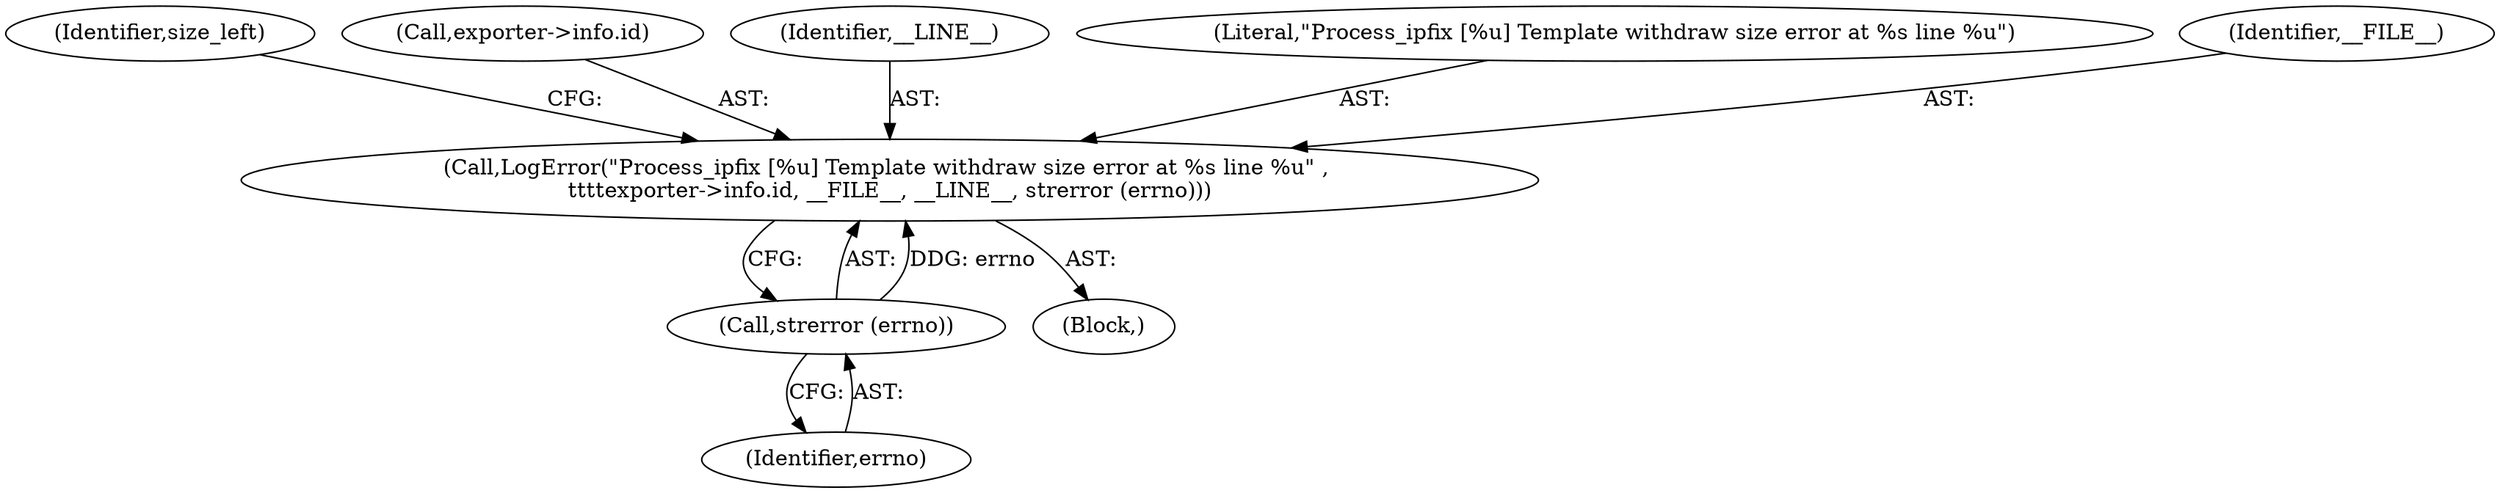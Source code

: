 digraph "0_nfdump_3b006ededaf351f1723aea6c727c9edd1b1fff9b_0@pointer" {
"1000117" [label="(Call,LogError(\"Process_ipfix [%u] Template withdraw size error at %s line %u\" , \n\t\t\t\texporter->info.id, __FILE__, __LINE__, strerror (errno)))"];
"1000126" [label="(Call,strerror (errno))"];
"1000117" [label="(Call,LogError(\"Process_ipfix [%u] Template withdraw size error at %s line %u\" , \n\t\t\t\texporter->info.id, __FILE__, __LINE__, strerror (errno)))"];
"1000129" [label="(Identifier,size_left)"];
"1000119" [label="(Call,exporter->info.id)"];
"1000116" [label="(Block,)"];
"1000126" [label="(Call,strerror (errno))"];
"1000125" [label="(Identifier,__LINE__)"];
"1000127" [label="(Identifier,errno)"];
"1000118" [label="(Literal,\"Process_ipfix [%u] Template withdraw size error at %s line %u\")"];
"1000124" [label="(Identifier,__FILE__)"];
"1000117" -> "1000116"  [label="AST: "];
"1000117" -> "1000126"  [label="CFG: "];
"1000118" -> "1000117"  [label="AST: "];
"1000119" -> "1000117"  [label="AST: "];
"1000124" -> "1000117"  [label="AST: "];
"1000125" -> "1000117"  [label="AST: "];
"1000126" -> "1000117"  [label="AST: "];
"1000129" -> "1000117"  [label="CFG: "];
"1000126" -> "1000117"  [label="DDG: errno"];
"1000126" -> "1000127"  [label="CFG: "];
"1000127" -> "1000126"  [label="AST: "];
}
